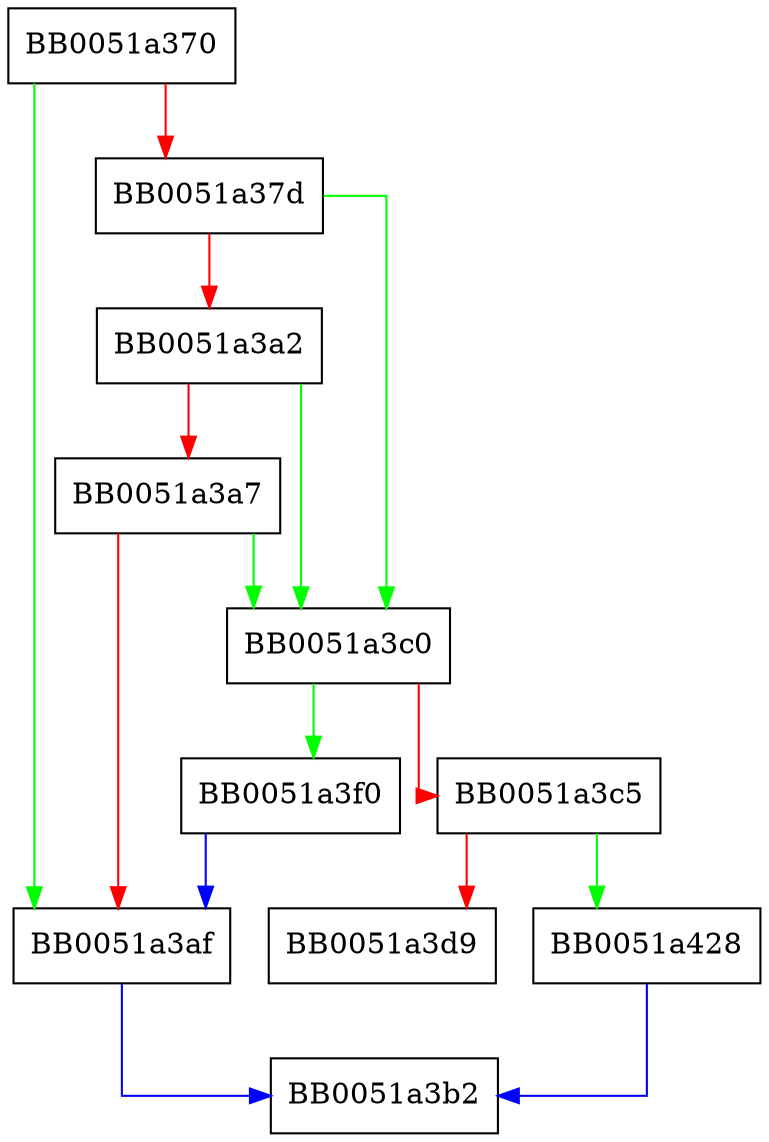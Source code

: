 digraph bitstr_cb {
  node [shape="box"];
  graph [splines=ortho];
  BB0051a370 -> BB0051a3af [color="green"];
  BB0051a370 -> BB0051a37d [color="red"];
  BB0051a37d -> BB0051a3c0 [color="green"];
  BB0051a37d -> BB0051a3a2 [color="red"];
  BB0051a3a2 -> BB0051a3c0 [color="green"];
  BB0051a3a2 -> BB0051a3a7 [color="red"];
  BB0051a3a7 -> BB0051a3c0 [color="green"];
  BB0051a3a7 -> BB0051a3af [color="red"];
  BB0051a3af -> BB0051a3b2 [color="blue"];
  BB0051a3c0 -> BB0051a3f0 [color="green"];
  BB0051a3c0 -> BB0051a3c5 [color="red"];
  BB0051a3c5 -> BB0051a428 [color="green"];
  BB0051a3c5 -> BB0051a3d9 [color="red"];
  BB0051a3f0 -> BB0051a3af [color="blue"];
  BB0051a428 -> BB0051a3b2 [color="blue"];
}
